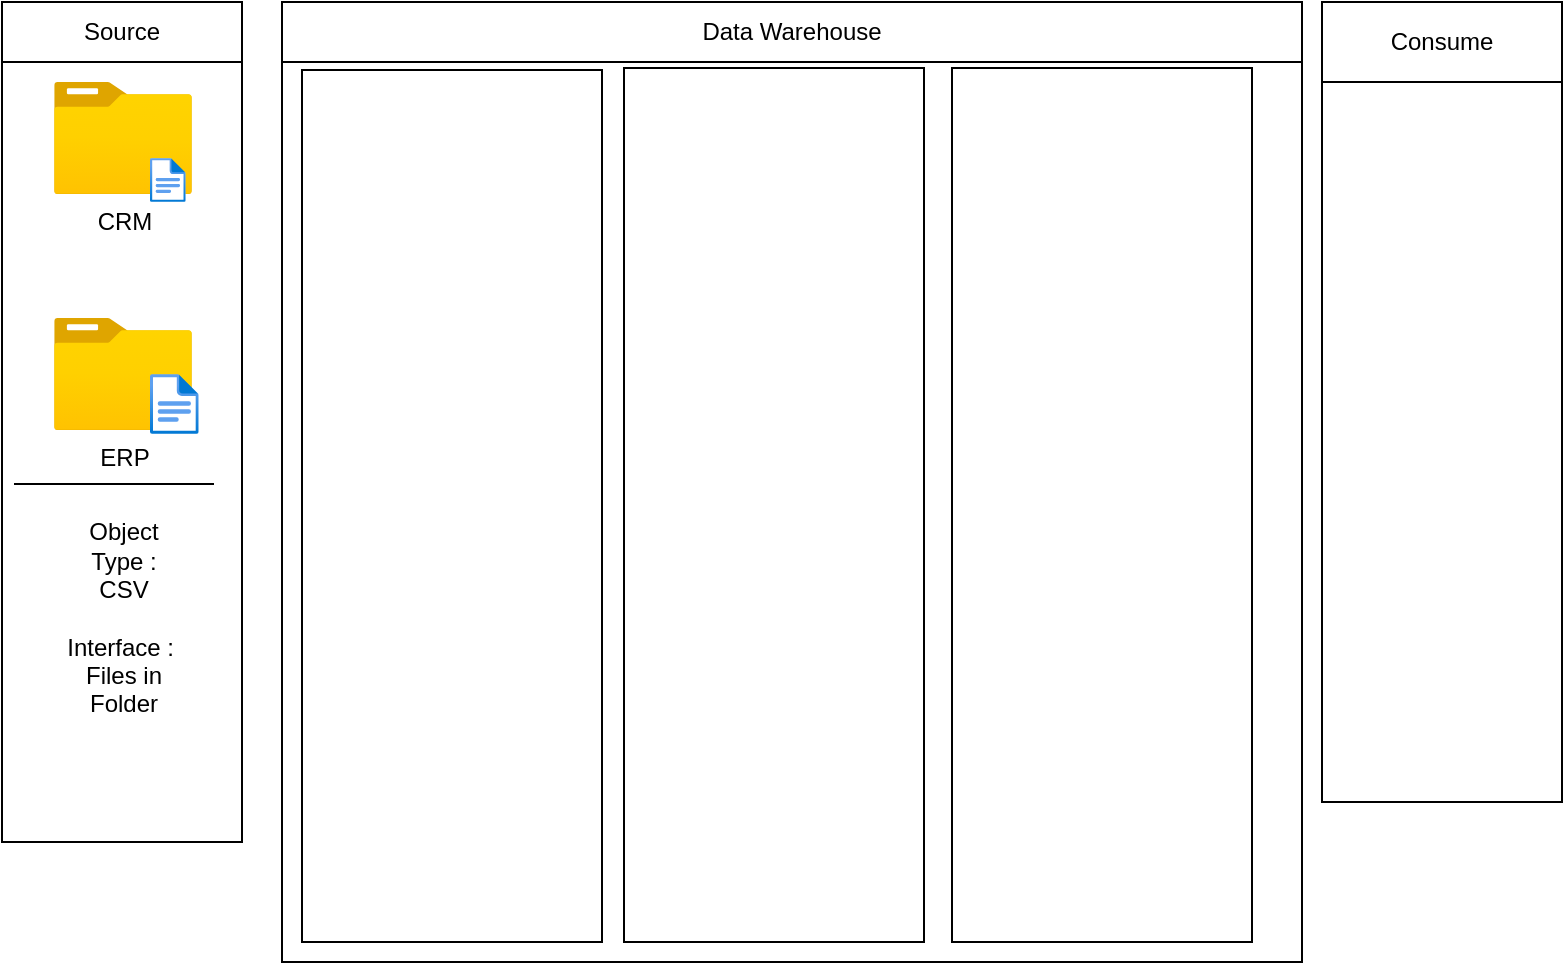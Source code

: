 <mxfile version="26.1.1">
  <diagram name="Page-1" id="km5Bu-YFPCU-qMcmRtrV">
    <mxGraphModel dx="1050" dy="571" grid="1" gridSize="10" guides="1" tooltips="1" connect="1" arrows="1" fold="1" page="1" pageScale="1" pageWidth="827" pageHeight="1169" math="0" shadow="0">
      <root>
        <mxCell id="0" />
        <mxCell id="1" parent="0" />
        <mxCell id="qgqw8tRj-jzzc-NbbeqQ-1" value="" style="rounded=0;whiteSpace=wrap;html=1;" parent="1" vertex="1">
          <mxGeometry x="20" y="20" width="120" height="420" as="geometry" />
        </mxCell>
        <mxCell id="qgqw8tRj-jzzc-NbbeqQ-2" value="Source" style="rounded=0;whiteSpace=wrap;html=1;" parent="1" vertex="1">
          <mxGeometry x="20" y="20" width="120" height="30" as="geometry" />
        </mxCell>
        <mxCell id="qgqw8tRj-jzzc-NbbeqQ-3" value="" style="rounded=0;whiteSpace=wrap;html=1;" parent="1" vertex="1">
          <mxGeometry x="160" y="21" width="510" height="479" as="geometry" />
        </mxCell>
        <mxCell id="qgqw8tRj-jzzc-NbbeqQ-4" value="Data Warehouse" style="rounded=0;whiteSpace=wrap;html=1;" parent="1" vertex="1">
          <mxGeometry x="160" y="20" width="510" height="30" as="geometry" />
        </mxCell>
        <mxCell id="qgqw8tRj-jzzc-NbbeqQ-5" value="" style="rounded=0;whiteSpace=wrap;html=1;" parent="1" vertex="1">
          <mxGeometry x="680" y="20" width="120" height="400" as="geometry" />
        </mxCell>
        <mxCell id="qgqw8tRj-jzzc-NbbeqQ-6" value="Consume" style="rounded=0;whiteSpace=wrap;html=1;" parent="1" vertex="1">
          <mxGeometry x="680" y="20" width="120" height="40" as="geometry" />
        </mxCell>
        <mxCell id="-Gvv7bg2ypOTsdOj3XeG-1" value="CRM" style="image;aspect=fixed;html=1;points=[];align=center;fontSize=12;image=img/lib/azure2/general/Folder_Blank.svg;" vertex="1" parent="1">
          <mxGeometry x="46" y="60" width="69" height="56.0" as="geometry" />
        </mxCell>
        <mxCell id="-Gvv7bg2ypOTsdOj3XeG-3" value="" style="image;aspect=fixed;html=1;points=[];align=center;fontSize=12;image=img/lib/azure2/general/File.svg;" vertex="1" parent="1">
          <mxGeometry x="94" y="98" width="17.86" height="22" as="geometry" />
        </mxCell>
        <mxCell id="-Gvv7bg2ypOTsdOj3XeG-4" value="ERP" style="image;aspect=fixed;html=1;points=[];align=center;fontSize=12;image=img/lib/azure2/general/Folder_Blank.svg;" vertex="1" parent="1">
          <mxGeometry x="46" y="178" width="69" height="56.0" as="geometry" />
        </mxCell>
        <mxCell id="-Gvv7bg2ypOTsdOj3XeG-5" value="" style="image;aspect=fixed;html=1;points=[];align=center;fontSize=12;image=img/lib/azure2/general/File.svg;" vertex="1" parent="1">
          <mxGeometry x="94" y="206" width="24.35" height="30" as="geometry" />
        </mxCell>
        <mxCell id="-Gvv7bg2ypOTsdOj3XeG-9" value="" style="endArrow=none;html=1;rounded=0;" edge="1" parent="1">
          <mxGeometry width="50" height="50" relative="1" as="geometry">
            <mxPoint x="26" y="261" as="sourcePoint" />
            <mxPoint x="126" y="261" as="targetPoint" />
          </mxGeometry>
        </mxCell>
        <mxCell id="-Gvv7bg2ypOTsdOj3XeG-10" value="Object&lt;div&gt;Type : CSV&lt;br&gt;&lt;br&gt;Interface :&amp;nbsp;&lt;br&gt;Files in Folder&lt;/div&gt;" style="text;html=1;align=center;verticalAlign=middle;whiteSpace=wrap;rounded=0;" vertex="1" parent="1">
          <mxGeometry x="51" y="296" width="60" height="64" as="geometry" />
        </mxCell>
        <mxCell id="-Gvv7bg2ypOTsdOj3XeG-12" value="" style="rounded=0;whiteSpace=wrap;html=1;" vertex="1" parent="1">
          <mxGeometry x="170" y="54" width="150" height="436" as="geometry" />
        </mxCell>
        <mxCell id="-Gvv7bg2ypOTsdOj3XeG-13" value="" style="rounded=0;whiteSpace=wrap;html=1;" vertex="1" parent="1">
          <mxGeometry x="331" y="53" width="150" height="437" as="geometry" />
        </mxCell>
        <mxCell id="-Gvv7bg2ypOTsdOj3XeG-14" value="" style="rounded=0;whiteSpace=wrap;html=1;" vertex="1" parent="1">
          <mxGeometry x="495" y="53" width="150" height="437" as="geometry" />
        </mxCell>
      </root>
    </mxGraphModel>
  </diagram>
</mxfile>
